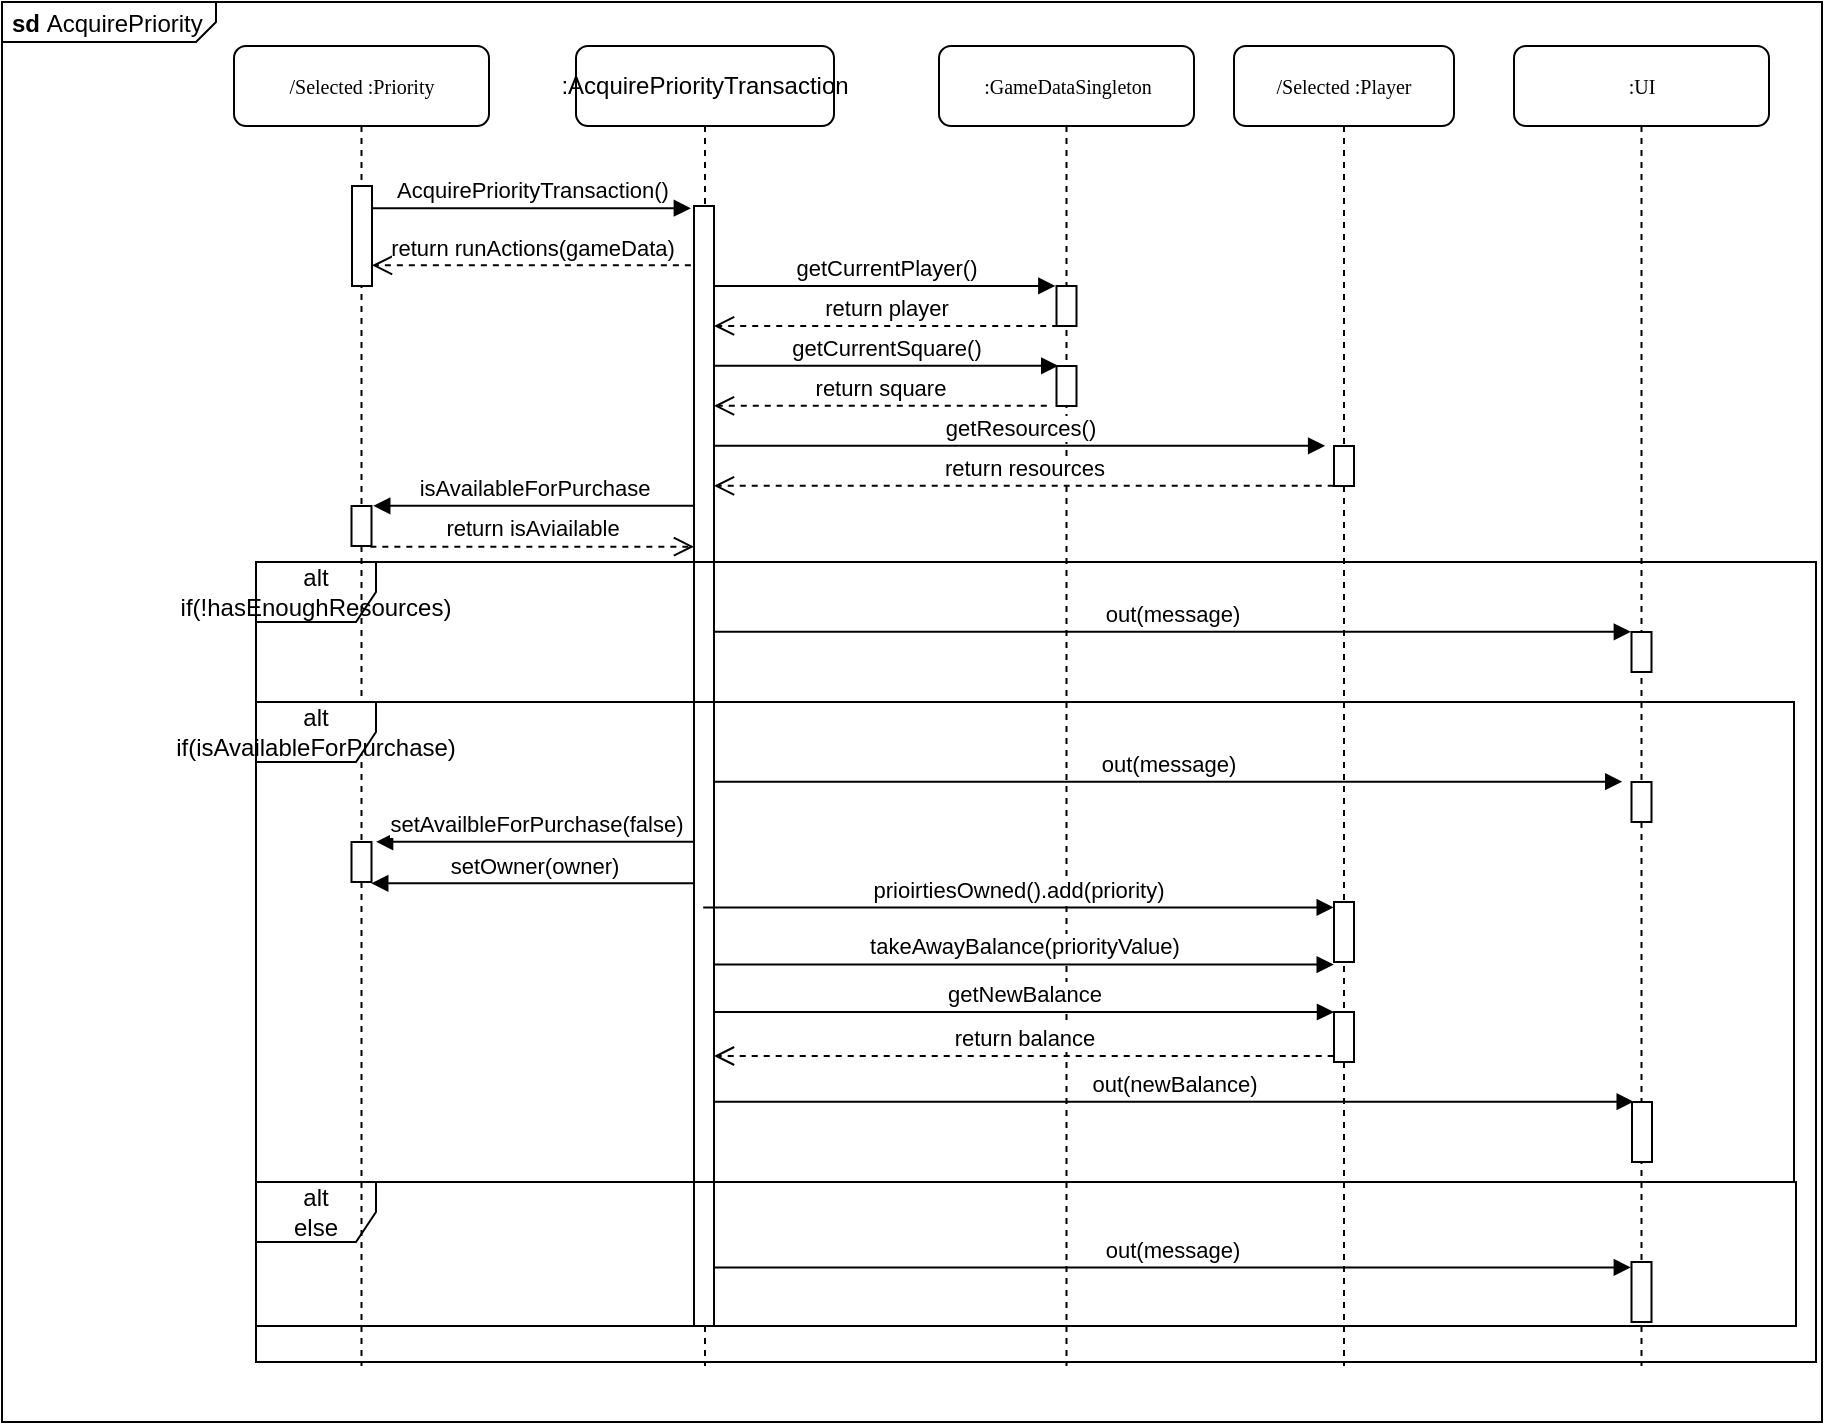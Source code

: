 <mxfile version="14.4.3" type="device"><diagram id="kgpKYQtTHZ0yAKxKKP6v" name="Page-1"><mxGraphModel dx="2797" dy="689" grid="1" gridSize="10" guides="1" tooltips="1" connect="1" arrows="1" fold="1" page="1" pageScale="1" pageWidth="850" pageHeight="1100" math="0" shadow="0"><root><mxCell id="0"/><mxCell id="1" parent="0"/><mxCell id="PazT5O5fW9YnSZNncDto-1" value="&lt;p style=&quot;margin: 0px ; margin-top: 4px ; margin-left: 5px ; text-align: left&quot;&gt;&lt;b&gt;sd&lt;/b&gt;&amp;nbsp;AcquirePriority&lt;/p&gt;" style="html=1;shape=mxgraph.sysml.package;overflow=fill;labelX=107.29;align=left;spacingLeft=5;verticalAlign=top;spacingTop=-3;" vertex="1" parent="1"><mxGeometry x="-930" y="40" width="910" height="710" as="geometry"/></mxCell><mxCell id="ktJZIp8wGMIRjtB5Fx59-5" value=":UI" style="shape=umlLifeline;perimeter=lifelinePerimeter;whiteSpace=wrap;html=1;container=1;collapsible=0;recursiveResize=0;outlineConnect=0;rounded=1;shadow=0;comic=0;labelBackgroundColor=none;strokeWidth=1;fontFamily=Verdana;fontSize=10;align=center;" parent="1" vertex="1"><mxGeometry x="-174" y="62" width="127.5" height="660" as="geometry"/></mxCell><mxCell id="ktJZIp8wGMIRjtB5Fx59-89" value="" style="html=1;points=[];perimeter=orthogonalPerimeter;" parent="ktJZIp8wGMIRjtB5Fx59-5" vertex="1"><mxGeometry x="58.75" y="293" width="10" height="20" as="geometry"/></mxCell><mxCell id="ktJZIp8wGMIRjtB5Fx59-92" value="" style="html=1;points=[];perimeter=orthogonalPerimeter;" parent="ktJZIp8wGMIRjtB5Fx59-5" vertex="1"><mxGeometry x="58.75" y="368" width="10" height="20" as="geometry"/></mxCell><mxCell id="ktJZIp8wGMIRjtB5Fx59-102" value="" style="html=1;points=[];perimeter=orthogonalPerimeter;" parent="ktJZIp8wGMIRjtB5Fx59-5" vertex="1"><mxGeometry x="59" y="528" width="10" height="30" as="geometry"/></mxCell><mxCell id="ktJZIp8wGMIRjtB5Fx59-103" value="" style="html=1;points=[];perimeter=orthogonalPerimeter;" parent="ktJZIp8wGMIRjtB5Fx59-5" vertex="1"><mxGeometry x="58.75" y="608" width="10" height="30" as="geometry"/></mxCell><mxCell id="UAEcVzvH22fw3cZyzuog-8" value=":GameDataSingleton" style="shape=umlLifeline;perimeter=lifelinePerimeter;whiteSpace=wrap;html=1;container=1;collapsible=0;recursiveResize=0;outlineConnect=0;rounded=1;shadow=0;comic=0;labelBackgroundColor=none;strokeWidth=1;fontFamily=Verdana;fontSize=10;align=center;" parent="1" vertex="1"><mxGeometry x="-461.5" y="62" width="127.5" height="660" as="geometry"/></mxCell><mxCell id="ktJZIp8wGMIRjtB5Fx59-83" value="" style="html=1;points=[];perimeter=orthogonalPerimeter;" parent="UAEcVzvH22fw3cZyzuog-8" vertex="1"><mxGeometry x="58.75" y="120" width="10" height="20" as="geometry"/></mxCell><mxCell id="ktJZIp8wGMIRjtB5Fx59-84" value="" style="html=1;points=[];perimeter=orthogonalPerimeter;" parent="UAEcVzvH22fw3cZyzuog-8" vertex="1"><mxGeometry x="58.75" y="160" width="10" height="20" as="geometry"/></mxCell><mxCell id="UAEcVzvH22fw3cZyzuog-10" value="&lt;span style=&quot;font-family: &amp;#34;helvetica&amp;#34; ; font-size: 12px&quot;&gt;:AcquirePriorityTransaction&lt;/span&gt;" style="shape=umlLifeline;perimeter=lifelinePerimeter;whiteSpace=wrap;html=1;container=1;collapsible=0;recursiveResize=0;outlineConnect=0;rounded=1;shadow=0;comic=0;labelBackgroundColor=none;strokeWidth=1;fontFamily=Verdana;fontSize=10;align=center;" parent="1" vertex="1"><mxGeometry x="-643" y="62" width="129" height="660" as="geometry"/></mxCell><mxCell id="ktJZIp8wGMIRjtB5Fx59-73" value="" style="html=1;points=[];perimeter=orthogonalPerimeter;" parent="UAEcVzvH22fw3cZyzuog-10" vertex="1"><mxGeometry x="59" y="80" width="10" height="560" as="geometry"/></mxCell><mxCell id="ktJZIp8wGMIRjtB5Fx59-74" value="alt&lt;br&gt;if(!hasEnoughResources)" style="shape=umlFrame;whiteSpace=wrap;html=1;" parent="UAEcVzvH22fw3cZyzuog-10" vertex="1"><mxGeometry x="-160" y="258" width="780" height="400" as="geometry"/></mxCell><mxCell id="ktJZIp8wGMIRjtB5Fx59-76" value="alt&lt;br&gt;else" style="shape=umlFrame;whiteSpace=wrap;html=1;" parent="UAEcVzvH22fw3cZyzuog-10" vertex="1"><mxGeometry x="-160" y="568" width="770" height="72" as="geometry"/></mxCell><mxCell id="UAEcVzvH22fw3cZyzuog-34" value="/Selected :Priority" style="shape=umlLifeline;perimeter=lifelinePerimeter;whiteSpace=wrap;html=1;container=1;collapsible=0;recursiveResize=0;outlineConnect=0;rounded=1;shadow=0;comic=0;labelBackgroundColor=none;strokeWidth=1;fontFamily=Verdana;fontSize=10;align=center;" parent="1" vertex="1"><mxGeometry x="-814" y="62" width="127.5" height="660" as="geometry"/></mxCell><mxCell id="ktJZIp8wGMIRjtB5Fx59-68" value="" style="html=1;points=[];perimeter=orthogonalPerimeter;" parent="UAEcVzvH22fw3cZyzuog-34" vertex="1"><mxGeometry x="59" y="70" width="10" height="50" as="geometry"/></mxCell><mxCell id="ktJZIp8wGMIRjtB5Fx59-86" value="" style="html=1;points=[];perimeter=orthogonalPerimeter;" parent="UAEcVzvH22fw3cZyzuog-34" vertex="1"><mxGeometry x="58.75" y="230" width="10" height="20" as="geometry"/></mxCell><mxCell id="ktJZIp8wGMIRjtB5Fx59-98" value="" style="html=1;points=[];perimeter=orthogonalPerimeter;" parent="UAEcVzvH22fw3cZyzuog-34" vertex="1"><mxGeometry x="58.75" y="398" width="10" height="20" as="geometry"/></mxCell><mxCell id="UAEcVzvH22fw3cZyzuog-6" value="/Selected :Player" style="shape=umlLifeline;perimeter=lifelinePerimeter;whiteSpace=wrap;html=1;container=1;collapsible=0;recursiveResize=0;outlineConnect=0;rounded=1;shadow=0;comic=0;labelBackgroundColor=none;strokeWidth=1;fontFamily=Verdana;fontSize=10;align=center;" parent="1" vertex="1"><mxGeometry x="-314" y="62" width="110" height="660" as="geometry"/></mxCell><mxCell id="ktJZIp8wGMIRjtB5Fx59-82" value="" style="html=1;points=[];perimeter=orthogonalPerimeter;" parent="UAEcVzvH22fw3cZyzuog-6" vertex="1"><mxGeometry x="50" y="200" width="10" height="20" as="geometry"/></mxCell><mxCell id="ktJZIp8wGMIRjtB5Fx59-97" value="" style="html=1;points=[];perimeter=orthogonalPerimeter;" parent="UAEcVzvH22fw3cZyzuog-6" vertex="1"><mxGeometry x="50" y="428" width="10" height="30" as="geometry"/></mxCell><mxCell id="ktJZIp8wGMIRjtB5Fx59-106" value="" style="html=1;points=[];perimeter=orthogonalPerimeter;" parent="UAEcVzvH22fw3cZyzuog-6" vertex="1"><mxGeometry x="50" y="483" width="10" height="25" as="geometry"/></mxCell><mxCell id="ktJZIp8wGMIRjtB5Fx59-71" value="AcquirePriorityTransaction()" style="html=1;verticalAlign=bottom;endArrow=block;entryX=-0.157;entryY=0.002;entryDx=0;entryDy=0;entryPerimeter=0;" parent="1" source="ktJZIp8wGMIRjtB5Fx59-68" target="ktJZIp8wGMIRjtB5Fx59-73" edge="1"><mxGeometry width="80" relative="1" as="geometry"><mxPoint x="-704" y="162" as="sourcePoint"/><mxPoint x="-624" y="152" as="targetPoint"/></mxGeometry></mxCell><mxCell id="ktJZIp8wGMIRjtB5Fx59-72" value="return runActions(gameData)" style="html=1;verticalAlign=bottom;endArrow=open;dashed=1;endSize=8;exitX=-0.157;exitY=0.053;exitDx=0;exitDy=0;exitPerimeter=0;" parent="1" source="ktJZIp8wGMIRjtB5Fx59-73" target="ktJZIp8wGMIRjtB5Fx59-68" edge="1"><mxGeometry relative="1" as="geometry"><mxPoint x="-624" y="172" as="sourcePoint"/><mxPoint x="-474" y="312" as="targetPoint"/></mxGeometry></mxCell><mxCell id="ktJZIp8wGMIRjtB5Fx59-77" value="getResources()" style="html=1;verticalAlign=bottom;endArrow=block;entryX=-0.443;entryY=-0.005;entryDx=0;entryDy=0;entryPerimeter=0;" parent="1" source="ktJZIp8wGMIRjtB5Fx59-73" target="ktJZIp8wGMIRjtB5Fx59-82" edge="1"><mxGeometry width="80" relative="1" as="geometry"><mxPoint x="-804" y="422" as="sourcePoint"/><mxPoint x="-724" y="422" as="targetPoint"/></mxGeometry></mxCell><mxCell id="ktJZIp8wGMIRjtB5Fx59-78" value="getCurrentPlayer()" style="html=1;verticalAlign=bottom;endArrow=block;entryX=-0.057;entryY=-0.003;entryDx=0;entryDy=0;entryPerimeter=0;" parent="1" source="ktJZIp8wGMIRjtB5Fx59-73" target="ktJZIp8wGMIRjtB5Fx59-83" edge="1"><mxGeometry width="80" relative="1" as="geometry"><mxPoint x="-514" y="222" as="sourcePoint"/><mxPoint x="-434" y="222" as="targetPoint"/></mxGeometry></mxCell><mxCell id="ktJZIp8wGMIRjtB5Fx59-79" value="return player" style="html=1;verticalAlign=bottom;endArrow=open;dashed=1;endSize=8;exitX=0.086;exitY=0.997;exitDx=0;exitDy=0;exitPerimeter=0;" parent="1" source="ktJZIp8wGMIRjtB5Fx59-83" target="ktJZIp8wGMIRjtB5Fx59-73" edge="1"><mxGeometry relative="1" as="geometry"><mxPoint x="-434" y="262" as="sourcePoint"/><mxPoint x="-514" y="262" as="targetPoint"/></mxGeometry></mxCell><mxCell id="ktJZIp8wGMIRjtB5Fx59-80" value="getCurrentSquare()" style="html=1;verticalAlign=bottom;endArrow=block;entryX=0.086;entryY=-0.005;entryDx=0;entryDy=0;entryPerimeter=0;" parent="1" source="ktJZIp8wGMIRjtB5Fx59-73" target="ktJZIp8wGMIRjtB5Fx59-84" edge="1"><mxGeometry width="80" relative="1" as="geometry"><mxPoint x="-504" y="332" as="sourcePoint"/><mxPoint x="-424" y="332" as="targetPoint"/></mxGeometry></mxCell><mxCell id="ktJZIp8wGMIRjtB5Fx59-81" value="return square" style="html=1;verticalAlign=bottom;endArrow=open;dashed=1;endSize=8;exitX=-0.486;exitY=0.995;exitDx=0;exitDy=0;exitPerimeter=0;" parent="1" source="ktJZIp8wGMIRjtB5Fx59-84" target="ktJZIp8wGMIRjtB5Fx59-73" edge="1"><mxGeometry relative="1" as="geometry"><mxPoint x="-434" y="392" as="sourcePoint"/><mxPoint x="-514" y="392" as="targetPoint"/></mxGeometry></mxCell><mxCell id="ktJZIp8wGMIRjtB5Fx59-85" value="isAvailableForPurchase" style="html=1;verticalAlign=bottom;endArrow=block;entryX=1.086;entryY=-0.004;entryDx=0;entryDy=0;entryPerimeter=0;" parent="1" source="ktJZIp8wGMIRjtB5Fx59-73" target="ktJZIp8wGMIRjtB5Fx59-86" edge="1"><mxGeometry width="80" relative="1" as="geometry"><mxPoint x="-774" y="512" as="sourcePoint"/><mxPoint x="-694" y="512" as="targetPoint"/></mxGeometry></mxCell><mxCell id="ktJZIp8wGMIRjtB5Fx59-87" value="return isAviailable" style="html=1;verticalAlign=bottom;endArrow=open;dashed=1;endSize=8;exitX=0.943;exitY=1.016;exitDx=0;exitDy=0;exitPerimeter=0;" parent="1" source="ktJZIp8wGMIRjtB5Fx59-86" target="ktJZIp8wGMIRjtB5Fx59-73" edge="1"><mxGeometry relative="1" as="geometry"><mxPoint x="-734" y="472" as="sourcePoint"/><mxPoint x="-814" y="472" as="targetPoint"/></mxGeometry></mxCell><mxCell id="ktJZIp8wGMIRjtB5Fx59-88" value="return resources" style="html=1;verticalAlign=bottom;endArrow=open;dashed=1;endSize=8;exitX=-0.014;exitY=0.995;exitDx=0;exitDy=0;exitPerimeter=0;" parent="1" source="ktJZIp8wGMIRjtB5Fx59-82" target="ktJZIp8wGMIRjtB5Fx59-73" edge="1"><mxGeometry relative="1" as="geometry"><mxPoint x="-214" y="442" as="sourcePoint"/><mxPoint x="-294" y="442" as="targetPoint"/></mxGeometry></mxCell><mxCell id="ktJZIp8wGMIRjtB5Fx59-90" value="out(message)" style="html=1;verticalAlign=bottom;endArrow=block;entryX=-0.032;entryY=-0.004;entryDx=0;entryDy=0;entryPerimeter=0;" parent="1" target="ktJZIp8wGMIRjtB5Fx59-89" edge="1"><mxGeometry width="80" relative="1" as="geometry"><mxPoint x="-574" y="354.92" as="sourcePoint"/><mxPoint x="-444" y="370" as="targetPoint"/></mxGeometry></mxCell><mxCell id="ktJZIp8wGMIRjtB5Fx59-93" value="out(message)" style="html=1;verticalAlign=bottom;endArrow=block;entryX=-0.461;entryY=-0.007;entryDx=0;entryDy=0;entryPerimeter=0;" parent="1" target="ktJZIp8wGMIRjtB5Fx59-92" edge="1"><mxGeometry width="80" relative="1" as="geometry"><mxPoint x="-574" y="429.86" as="sourcePoint"/><mxPoint x="-434" y="420" as="targetPoint"/></mxGeometry></mxCell><mxCell id="ktJZIp8wGMIRjtB5Fx59-94" value="prioirtiesOwned().add(priority)" style="html=1;verticalAlign=bottom;endArrow=block;entryX=-0.014;entryY=0.09;entryDx=0;entryDy=0;entryPerimeter=0;" parent="1" target="ktJZIp8wGMIRjtB5Fx59-97" edge="1"><mxGeometry width="80" relative="1" as="geometry"><mxPoint x="-579.429" y="492.7" as="sourcePoint"/><mxPoint x="-604" y="460" as="targetPoint"/></mxGeometry></mxCell><mxCell id="ktJZIp8wGMIRjtB5Fx59-96" value="setAvailbleForPurchase(false)" style="html=1;verticalAlign=bottom;endArrow=block;entryX=1.229;entryY=-0.004;entryDx=0;entryDy=0;entryPerimeter=0;" parent="1" target="ktJZIp8wGMIRjtB5Fx59-98" edge="1"><mxGeometry width="80" relative="1" as="geometry"><mxPoint x="-584" y="459.92" as="sourcePoint"/><mxPoint x="-614" y="520" as="targetPoint"/></mxGeometry></mxCell><mxCell id="ktJZIp8wGMIRjtB5Fx59-99" value="setOwner(owner)" style="html=1;verticalAlign=bottom;endArrow=block;entryX=0.986;entryY=1.032;entryDx=0;entryDy=0;entryPerimeter=0;" parent="1" target="ktJZIp8wGMIRjtB5Fx59-98" edge="1"><mxGeometry width="80" relative="1" as="geometry"><mxPoint x="-584" y="480.64" as="sourcePoint"/><mxPoint x="-614" y="550" as="targetPoint"/></mxGeometry></mxCell><mxCell id="ktJZIp8wGMIRjtB5Fx59-100" value="takeAwayBalance(priorityValue)" style="html=1;verticalAlign=bottom;endArrow=block;entryX=-0.014;entryY=1.043;entryDx=0;entryDy=0;entryPerimeter=0;" parent="1" target="ktJZIp8wGMIRjtB5Fx59-97" edge="1"><mxGeometry width="80" relative="1" as="geometry"><mxPoint x="-574" y="521.29" as="sourcePoint"/><mxPoint x="-454" y="480" as="targetPoint"/></mxGeometry></mxCell><mxCell id="ktJZIp8wGMIRjtB5Fx59-105" value="out(message)" style="html=1;verticalAlign=bottom;endArrow=block;entryX=-0.032;entryY=0.09;entryDx=0;entryDy=0;entryPerimeter=0;" parent="1" target="ktJZIp8wGMIRjtB5Fx59-103" edge="1"><mxGeometry width="80" relative="1" as="geometry"><mxPoint x="-574" y="672.7" as="sourcePoint"/><mxPoint x="-114" y="670" as="targetPoint"/></mxGeometry></mxCell><mxCell id="ktJZIp8wGMIRjtB5Fx59-104" value="out(newBalance)" style="html=1;verticalAlign=bottom;endArrow=block;entryX=0.086;entryY=-0.005;entryDx=0;entryDy=0;entryPerimeter=0;" parent="1" target="ktJZIp8wGMIRjtB5Fx59-102" edge="1"><mxGeometry width="80" relative="1" as="geometry"><mxPoint x="-574" y="589.85" as="sourcePoint"/><mxPoint x="-134" y="590" as="targetPoint"/></mxGeometry></mxCell><mxCell id="ktJZIp8wGMIRjtB5Fx59-107" value="getNewBalance" style="html=1;verticalAlign=bottom;endArrow=block;entryX=0;entryY=0;entryDx=0;entryDy=0;entryPerimeter=0;" parent="1" target="ktJZIp8wGMIRjtB5Fx59-106" edge="1"><mxGeometry width="80" relative="1" as="geometry"><mxPoint x="-574" y="545" as="sourcePoint"/><mxPoint x="-604" y="560" as="targetPoint"/></mxGeometry></mxCell><mxCell id="ktJZIp8wGMIRjtB5Fx59-108" value="return balance" style="html=1;verticalAlign=bottom;endArrow=open;dashed=1;endSize=8;exitX=-0.014;exitY=0.88;exitDx=0;exitDy=0;exitPerimeter=0;" parent="1" source="ktJZIp8wGMIRjtB5Fx59-106" edge="1"><mxGeometry relative="1" as="geometry"><mxPoint x="-424" y="570" as="sourcePoint"/><mxPoint x="-574" y="567" as="targetPoint"/></mxGeometry></mxCell><mxCell id="ktJZIp8wGMIRjtB5Fx59-75" value="alt&lt;br&gt;if(isAvailableForPurchase)" style="shape=umlFrame;whiteSpace=wrap;html=1;" parent="1" vertex="1"><mxGeometry x="-803" y="390" width="769" height="240" as="geometry"/></mxCell></root></mxGraphModel></diagram></mxfile>
